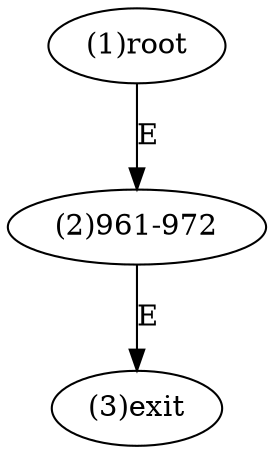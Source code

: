 digraph "" { 
1[ label="(1)root"];
2[ label="(2)961-972"];
3[ label="(3)exit"];
1->2[ label="E"];
2->3[ label="E"];
}